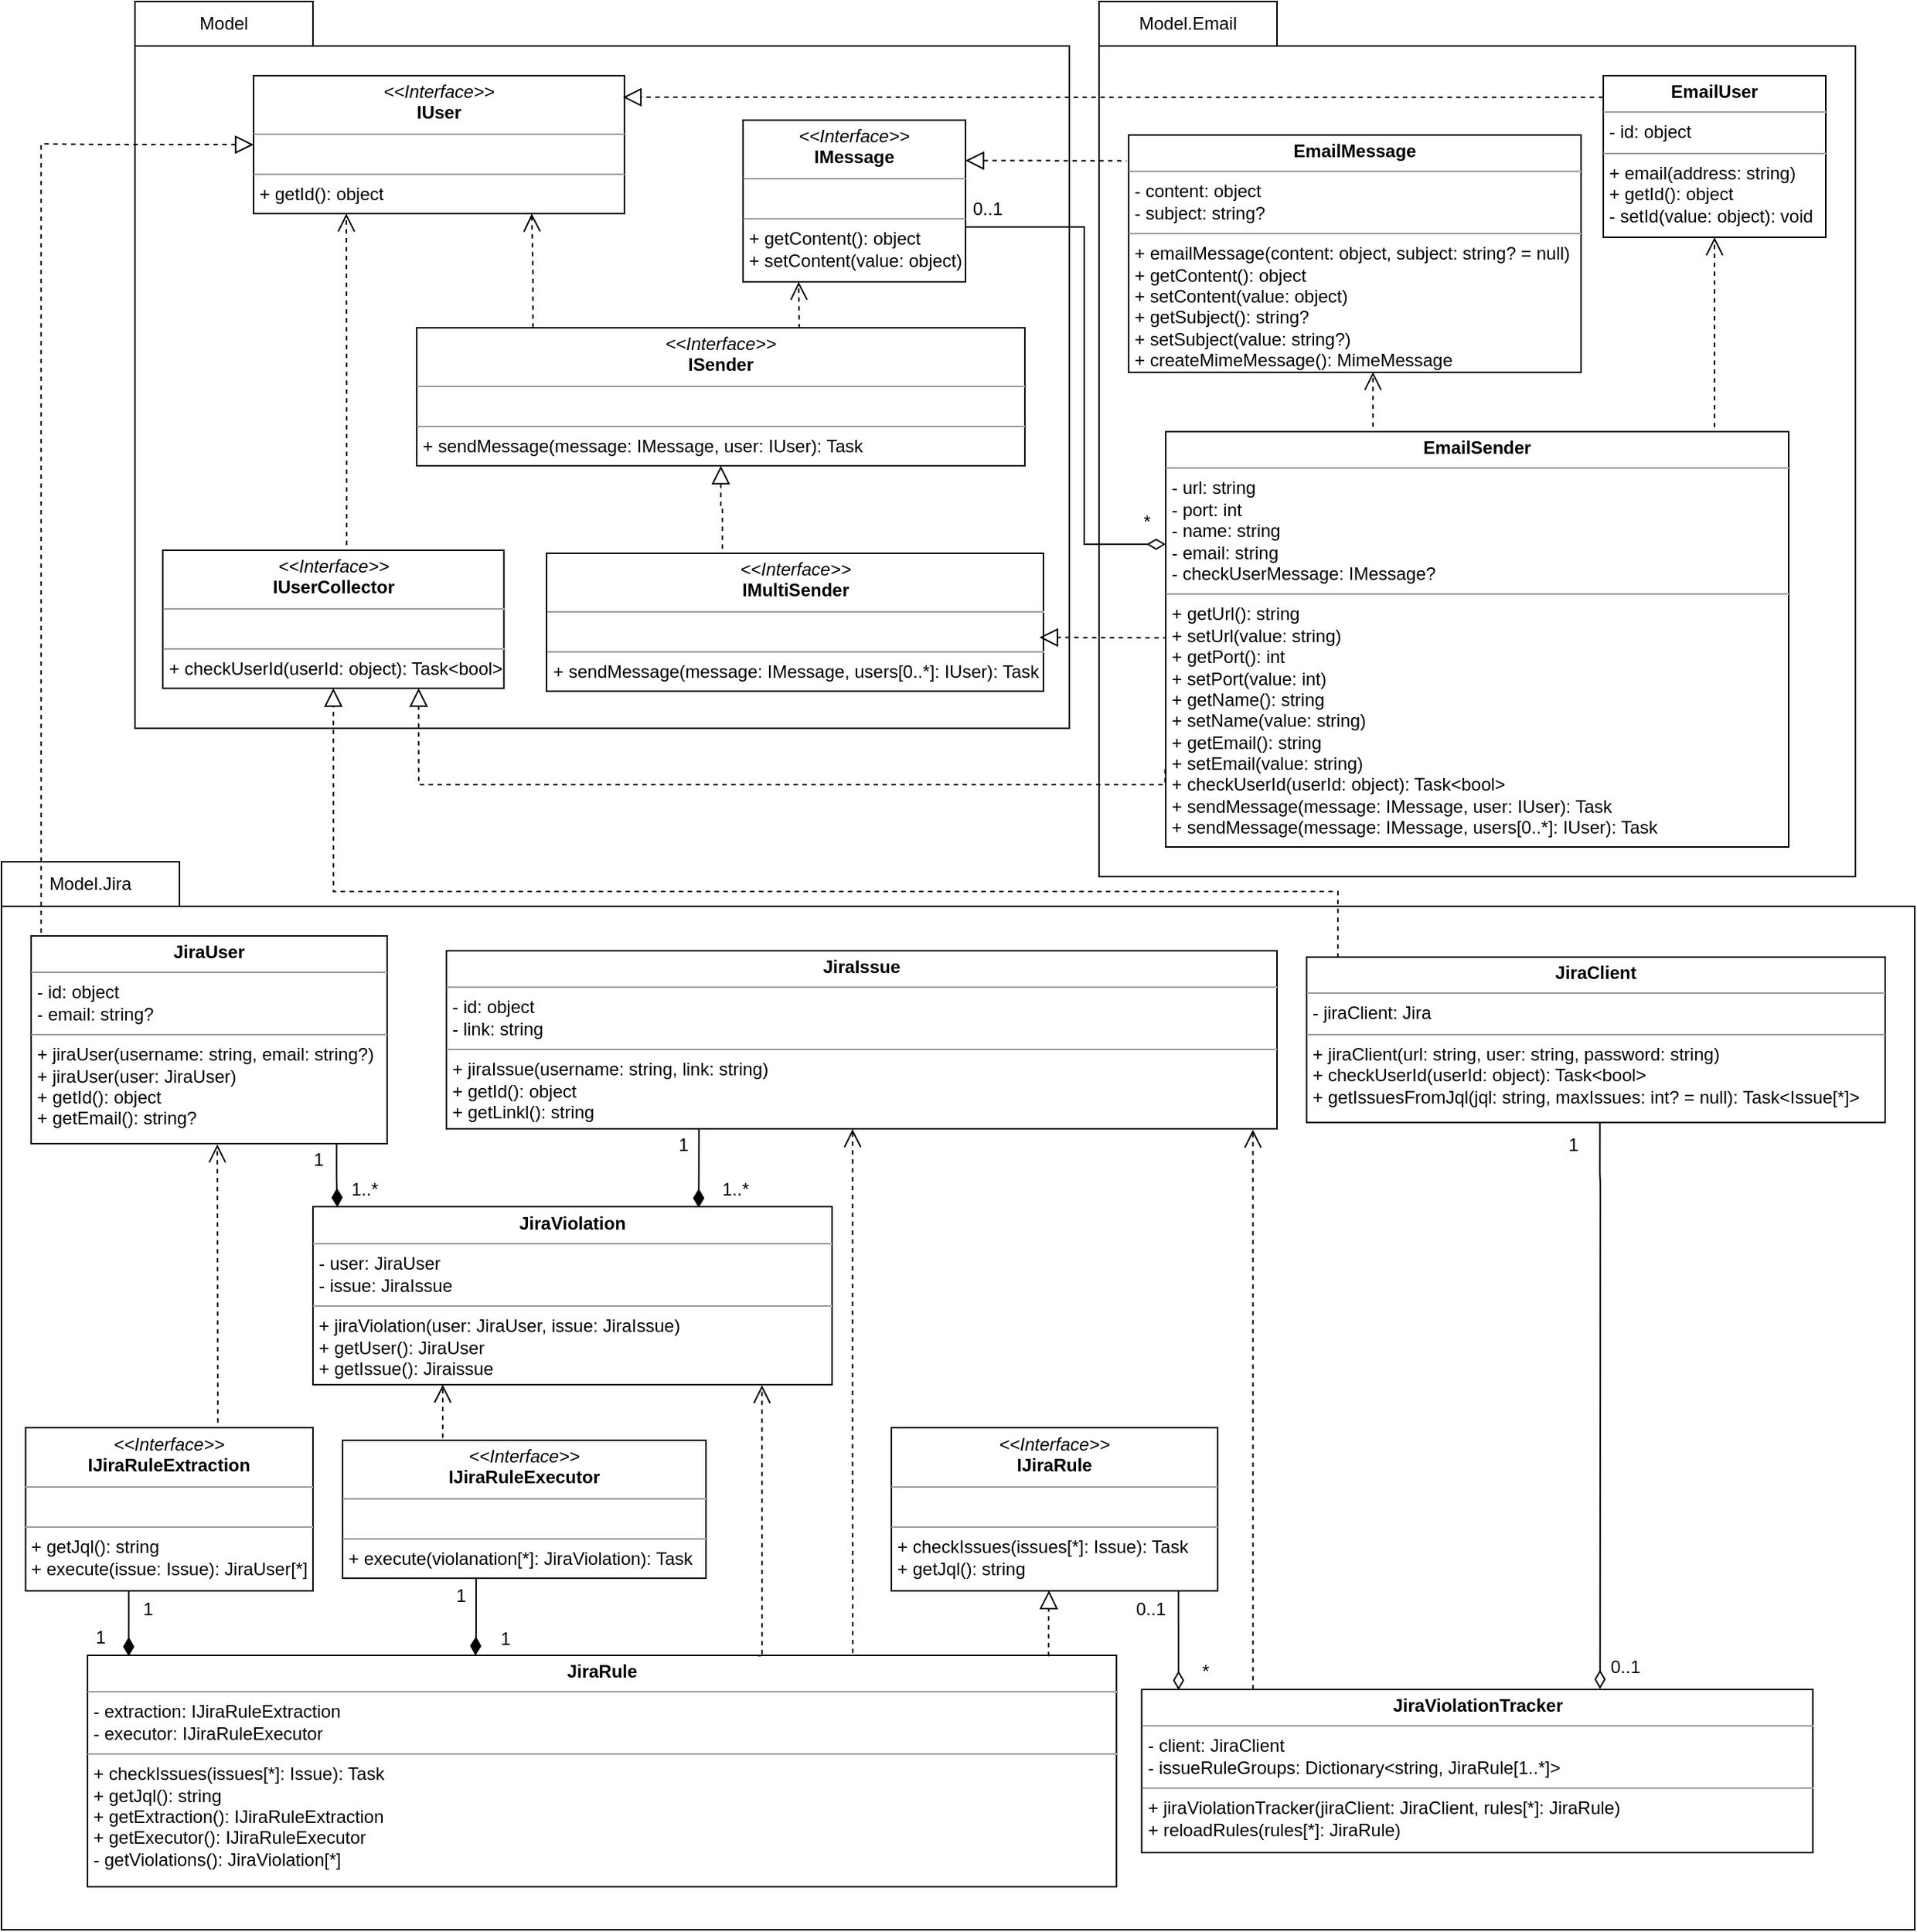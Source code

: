 <mxfile version="24.8.4" pages="2">
  <diagram name="Class" id="PvWQCgipOb04KkR0g_U6">
    <mxGraphModel dx="2183" dy="1213" grid="1" gridSize="10" guides="1" tooltips="1" connect="1" arrows="1" fold="1" page="1" pageScale="1" pageWidth="850" pageHeight="1100" background="none" math="0" shadow="0">
      <root>
        <mxCell id="0" />
        <mxCell id="1" parent="0" />
        <mxCell id="QXMNaVoATPhFiI3h_s9G-3" value="Model.Jira" style="rounded=0;whiteSpace=wrap;html=1;fillColor=default;" vertex="1" parent="1">
          <mxGeometry x="20" y="600" width="120" height="30" as="geometry" />
        </mxCell>
        <mxCell id="M7qBrIGJbLVV2UQd1HQU-116" value="" style="rounded=0;whiteSpace=wrap;html=1;gradientColor=none;fillStyle=zigzag-line;fillColor=none;" parent="1" vertex="1">
          <mxGeometry x="760" y="50" width="510" height="560" as="geometry" />
        </mxCell>
        <mxCell id="M7qBrIGJbLVV2UQd1HQU-115" value="" style="rounded=0;whiteSpace=wrap;html=1;gradientColor=none;fillStyle=zigzag-line;fillColor=none;" parent="1" vertex="1">
          <mxGeometry x="110" y="50" width="630" height="460" as="geometry" />
        </mxCell>
        <mxCell id="M7qBrIGJbLVV2UQd1HQU-154" value="" style="rounded=0;whiteSpace=wrap;html=1;fillStyle=zigzag-line;fillColor=none;" parent="1" vertex="1">
          <mxGeometry x="20" y="630" width="1290" height="690" as="geometry" />
        </mxCell>
        <mxCell id="5d2195bd80daf111-20" value="&lt;p style=&quot;margin:0px;margin-top:4px;text-align:center;&quot;&gt;&lt;b&gt;EmailMessage&lt;/b&gt;&lt;/p&gt;&lt;hr size=&quot;1&quot;&gt;&lt;p style=&quot;margin:0px;margin-left:4px;&quot;&gt;- content: object&lt;br&gt;- subject: string?&lt;/p&gt;&lt;hr size=&quot;1&quot;&gt;&lt;p style=&quot;margin: 0px 0px 0px 4px;&quot;&gt;+&amp;nbsp;&lt;span style=&quot;background-color: initial; text-align: center;&quot;&gt;emailMessage(&lt;/span&gt;&lt;span style=&quot;background-color: initial;&quot;&gt;content: object, subject:&amp;nbsp;&lt;/span&gt;&lt;span style=&quot;text-align: center; background-color: initial;&quot;&gt;string?&lt;/span&gt;&lt;span style=&quot;background-color: initial;&quot;&gt;&amp;nbsp;= null&lt;/span&gt;&lt;span style=&quot;background-color: initial; text-align: center;&quot;&gt;)&lt;/span&gt;&lt;/p&gt;&lt;p style=&quot;margin: 0px 0px 0px 4px;&quot;&gt;+ getContent(): object&lt;br&gt;&lt;/p&gt;&lt;p style=&quot;margin: 0px 0px 0px 4px;&quot;&gt;+ setContent(value: object)&lt;/p&gt;&lt;p style=&quot;margin: 0px 0px 0px 4px;&quot;&gt;+ getSubject(): string?&lt;br&gt;&lt;/p&gt;&lt;p style=&quot;margin: 0px 0px 0px 4px;&quot;&gt;+ setSubject(value:&amp;nbsp;&lt;span style=&quot;background-color: initial;&quot;&gt;string?&lt;/span&gt;&lt;span style=&quot;background-color: initial;&quot;&gt;)&lt;/span&gt;&lt;/p&gt;&lt;p style=&quot;margin: 0px 0px 0px 4px;&quot;&gt;+ createMimeMessage(): MimeMessage&lt;/p&gt;" style="verticalAlign=top;align=left;overflow=fill;fontSize=12;fontFamily=Helvetica;html=1;rounded=0;shadow=0;comic=0;labelBackgroundColor=none;strokeWidth=1" parent="1" vertex="1">
          <mxGeometry x="780" y="110" width="305" height="160" as="geometry" />
        </mxCell>
        <mxCell id="M7qBrIGJbLVV2UQd1HQU-99" style="edgeStyle=orthogonalEdgeStyle;rounded=0;orthogonalLoop=1;jettySize=auto;html=1;exitX=0.191;exitY=-0.002;exitDx=0;exitDy=0;entryX=0.75;entryY=1;entryDx=0;entryDy=0;endArrow=open;endFill=0;dashed=1;endSize=10;exitPerimeter=0;" parent="1" source="M7qBrIGJbLVV2UQd1HQU-5" target="5d2195bd80daf111-18" edge="1">
          <mxGeometry relative="1" as="geometry" />
        </mxCell>
        <mxCell id="M7qBrIGJbLVV2UQd1HQU-103" style="edgeStyle=orthogonalEdgeStyle;rounded=0;orthogonalLoop=1;jettySize=auto;html=1;exitX=0.629;exitY=0.004;exitDx=0;exitDy=0;entryX=0.25;entryY=1;entryDx=0;entryDy=0;endArrow=open;endFill=0;endSize=10;dashed=1;exitPerimeter=0;" parent="1" source="M7qBrIGJbLVV2UQd1HQU-5" target="M7qBrIGJbLVV2UQd1HQU-3" edge="1">
          <mxGeometry relative="1" as="geometry" />
        </mxCell>
        <mxCell id="M7qBrIGJbLVV2UQd1HQU-5" value="&lt;p style=&quot;margin:0px;margin-top:4px;text-align:center;&quot;&gt;&lt;i&gt;&amp;lt;&amp;lt;Interface&amp;gt;&amp;gt;&lt;/i&gt;&lt;br&gt;&lt;b&gt;ISender&lt;/b&gt;&lt;/p&gt;&lt;hr size=&quot;1&quot;&gt;&lt;p style=&quot;margin:0px;margin-left:4px;&quot;&gt;&lt;br&gt;&lt;/p&gt;&lt;hr size=&quot;1&quot;&gt;&lt;p style=&quot;margin:0px;margin-left:4px;&quot;&gt;+ sendMessage(message:&amp;nbsp;&lt;span style=&quot;background-color: initial;&quot;&gt;IMessage&lt;/span&gt;&lt;span style=&quot;background-color: initial;&quot;&gt;, user:&amp;nbsp;&lt;/span&gt;&lt;span style=&quot;background-color: initial;&quot;&gt;IUser&lt;/span&gt;&lt;span style=&quot;background-color: initial;&quot;&gt;): Task&lt;/span&gt;&lt;/p&gt;" style="verticalAlign=top;align=left;overflow=fill;fontSize=12;fontFamily=Helvetica;html=1;rounded=0;shadow=0;comic=0;labelBackgroundColor=none;strokeWidth=1" parent="1" vertex="1">
          <mxGeometry x="300" y="240" width="410" height="93" as="geometry" />
        </mxCell>
        <mxCell id="M7qBrIGJbLVV2UQd1HQU-106" style="edgeStyle=orthogonalEdgeStyle;rounded=0;orthogonalLoop=1;jettySize=auto;html=1;exitX=1;exitY=0.25;exitDx=0;exitDy=0;entryX=-0.005;entryY=0.109;entryDx=0;entryDy=0;endArrow=none;endFill=0;startArrow=block;startFill=0;dashed=1;endSize=6;startSize=10;entryPerimeter=0;" parent="1" source="M7qBrIGJbLVV2UQd1HQU-3" target="5d2195bd80daf111-20" edge="1">
          <mxGeometry relative="1" as="geometry" />
        </mxCell>
        <mxCell id="M7qBrIGJbLVV2UQd1HQU-117" style="edgeStyle=orthogonalEdgeStyle;rounded=0;orthogonalLoop=1;jettySize=auto;html=1;exitX=1;exitY=0.75;exitDx=0;exitDy=0;entryX=0;entryY=0.271;entryDx=0;entryDy=0;endArrow=diamondThin;endFill=0;endSize=10;entryPerimeter=0;" parent="1" source="M7qBrIGJbLVV2UQd1HQU-3" target="M7qBrIGJbLVV2UQd1HQU-21" edge="1">
          <mxGeometry relative="1" as="geometry">
            <Array as="points">
              <mxPoint x="670" y="172" />
              <mxPoint x="750" y="172" />
              <mxPoint x="750" y="386" />
            </Array>
          </mxGeometry>
        </mxCell>
        <mxCell id="M7qBrIGJbLVV2UQd1HQU-3" value="&lt;p style=&quot;margin:0px;margin-top:4px;text-align:center;&quot;&gt;&lt;i&gt;&amp;lt;&amp;lt;Interface&amp;gt;&amp;gt;&lt;/i&gt;&lt;br&gt;&lt;b&gt;IMessage&lt;/b&gt;&lt;/p&gt;&lt;hr size=&quot;1&quot;&gt;&lt;p style=&quot;margin:0px;margin-left:4px;&quot;&gt;&lt;br&gt;&lt;/p&gt;&lt;hr size=&quot;1&quot;&gt;&lt;p style=&quot;margin:0px;margin-left:4px;&quot;&gt;+ getContent(): object&lt;br&gt;&lt;/p&gt;&lt;p style=&quot;margin:0px;margin-left:4px;&quot;&gt;+ setContent(value:&amp;nbsp;&lt;span style=&quot;background-color: initial;&quot;&gt;object&lt;/span&gt;&lt;span style=&quot;background-color: initial;&quot;&gt;)&lt;/span&gt;&lt;/p&gt;" style="verticalAlign=top;align=left;overflow=fill;fontSize=12;fontFamily=Helvetica;html=1;rounded=0;shadow=0;comic=0;labelBackgroundColor=none;strokeWidth=1" parent="1" vertex="1">
          <mxGeometry x="520" y="100" width="150" height="109" as="geometry" />
        </mxCell>
        <mxCell id="M7qBrIGJbLVV2UQd1HQU-14" style="edgeStyle=orthogonalEdgeStyle;rounded=0;orthogonalLoop=1;jettySize=auto;html=1;exitX=0.354;exitY=0.032;exitDx=0;exitDy=0;entryX=0.5;entryY=1;entryDx=0;entryDy=0;dashed=1;endArrow=block;endFill=0;endSize=10;exitPerimeter=0;" parent="1" source="M7qBrIGJbLVV2UQd1HQU-9" target="M7qBrIGJbLVV2UQd1HQU-5" edge="1">
          <mxGeometry relative="1" as="geometry" />
        </mxCell>
        <mxCell id="M7qBrIGJbLVV2UQd1HQU-9" value="&lt;p style=&quot;margin:0px;margin-top:4px;text-align:center;&quot;&gt;&lt;i&gt;&amp;lt;&amp;lt;Interface&amp;gt;&amp;gt;&lt;/i&gt;&lt;br&gt;&lt;b&gt;IMultiSender&lt;/b&gt;&lt;/p&gt;&lt;hr size=&quot;1&quot;&gt;&lt;p style=&quot;margin:0px;margin-left:4px;&quot;&gt;&lt;br&gt;&lt;/p&gt;&lt;hr size=&quot;1&quot;&gt;&lt;p style=&quot;margin:0px;margin-left:4px;&quot;&gt;+ sendMessage(message:&amp;nbsp;&lt;span style=&quot;background-color: initial;&quot;&gt;IMessage&lt;/span&gt;&lt;span style=&quot;background-color: initial;&quot;&gt;, users&lt;/span&gt;&lt;span style=&quot;background-color: initial;&quot;&gt;[0..*]&lt;/span&gt;&lt;span style=&quot;background-color: initial;&quot;&gt;:&amp;nbsp;&lt;/span&gt;&lt;span style=&quot;background-color: initial;&quot;&gt;IUser&lt;/span&gt;&lt;span style=&quot;background-color: initial;&quot;&gt;): Task&lt;/span&gt;&lt;/p&gt;" style="verticalAlign=top;align=left;overflow=fill;fontSize=12;fontFamily=Helvetica;html=1;rounded=0;shadow=0;comic=0;labelBackgroundColor=none;strokeWidth=1" parent="1" vertex="1">
          <mxGeometry x="387.5" y="392" width="335" height="93" as="geometry" />
        </mxCell>
        <mxCell id="M7qBrIGJbLVV2UQd1HQU-34" style="edgeStyle=orthogonalEdgeStyle;rounded=0;orthogonalLoop=1;jettySize=auto;html=1;exitX=0.001;exitY=0.462;exitDx=0;exitDy=0;entryX=0.992;entryY=0.61;entryDx=0;entryDy=0;endArrow=block;endFill=0;endSize=10;dashed=1;entryPerimeter=0;exitPerimeter=0;" parent="1" source="M7qBrIGJbLVV2UQd1HQU-21" target="M7qBrIGJbLVV2UQd1HQU-9" edge="1">
          <mxGeometry relative="1" as="geometry">
            <Array as="points">
              <mxPoint x="810" y="449" />
              <mxPoint x="810" y="449" />
            </Array>
          </mxGeometry>
        </mxCell>
        <mxCell id="M7qBrIGJbLVV2UQd1HQU-112" style="edgeStyle=orthogonalEdgeStyle;rounded=0;orthogonalLoop=1;jettySize=auto;html=1;exitX=0.054;exitY=0.003;exitDx=0;exitDy=0;entryX=0.5;entryY=1;entryDx=0;entryDy=0;endArrow=block;endFill=0;dashed=1;endSize=10;exitPerimeter=0;" parent="1" source="M7qBrIGJbLVV2UQd1HQU-28" target="M7qBrIGJbLVV2UQd1HQU-1" edge="1">
          <mxGeometry relative="1" as="geometry">
            <Array as="points">
              <mxPoint x="921" y="620" />
              <mxPoint x="244" y="620" />
            </Array>
          </mxGeometry>
        </mxCell>
        <mxCell id="M7qBrIGJbLVV2UQd1HQU-143" style="edgeStyle=orthogonalEdgeStyle;rounded=0;orthogonalLoop=1;jettySize=auto;html=1;exitX=0.507;exitY=1.002;exitDx=0;exitDy=0;entryX=0.683;entryY=-0.003;entryDx=0;entryDy=0;endArrow=diamondThin;endFill=0;endSize=10;entryPerimeter=0;exitPerimeter=0;" parent="1" source="M7qBrIGJbLVV2UQd1HQU-28" target="M7qBrIGJbLVV2UQd1HQU-72" edge="1">
          <mxGeometry relative="1" as="geometry">
            <Array as="points">
              <mxPoint x="1098" y="810" />
              <mxPoint x="1098" y="810" />
              <mxPoint x="1098" y="818" />
              <mxPoint x="1098" y="818" />
            </Array>
          </mxGeometry>
        </mxCell>
        <mxCell id="M7qBrIGJbLVV2UQd1HQU-28" value="&lt;p style=&quot;margin:0px;margin-top:4px;text-align:center;&quot;&gt;&lt;b&gt;JiraClient&lt;/b&gt;&lt;/p&gt;&lt;hr size=&quot;1&quot;&gt;&lt;p style=&quot;margin:0px;margin-left:4px;&quot;&gt;- jiraClient: Jira&lt;br&gt;&lt;/p&gt;&lt;hr size=&quot;1&quot;&gt;&lt;p style=&quot;margin: 0px 0px 0px 4px;&quot;&gt;&lt;span style=&quot;background-color: initial;&quot;&gt;+ jiraClient(url: string, user:&amp;nbsp;&lt;/span&gt;&lt;span style=&quot;background-color: initial;&quot;&gt;string&lt;/span&gt;&lt;span style=&quot;background-color: initial;&quot;&gt;, password:&amp;nbsp;&lt;/span&gt;&lt;span style=&quot;background-color: initial;&quot;&gt;string&lt;/span&gt;&lt;span style=&quot;background-color: initial;&quot;&gt;)&lt;/span&gt;&lt;/p&gt;&lt;p style=&quot;margin: 0px 0px 0px 4px;&quot;&gt;+&amp;nbsp;&lt;span style=&quot;background-color: initial;&quot;&gt;checkUserId(userId:&amp;nbsp;&lt;/span&gt;&lt;span style=&quot;background-color: initial;&quot;&gt;object&lt;/span&gt;&lt;span style=&quot;background-color: initial;&quot;&gt;): Task&amp;lt;bool&amp;gt;&lt;/span&gt;&lt;/p&gt;&lt;p style=&quot;margin: 0px 0px 0px 4px;&quot;&gt;&lt;span style=&quot;background-color: initial;&quot;&gt;+&amp;nbsp;&lt;/span&gt;&lt;span style=&quot;background-color: initial;&quot;&gt;getIssuesFromJql(&lt;/span&gt;&lt;span style=&quot;background-color: initial;&quot;&gt;jql:&amp;nbsp;&lt;/span&gt;&lt;span style=&quot;background-color: initial;&quot;&gt;string&lt;/span&gt;&lt;span style=&quot;background-color: initial;&quot;&gt;,&lt;/span&gt;&lt;span style=&quot;background-color: initial;&quot;&gt;&amp;nbsp;maxIssues:&amp;nbsp;&lt;/span&gt;&lt;span style=&quot;background-color: initial;&quot;&gt;int?&lt;/span&gt;&lt;span style=&quot;background-color: initial;&quot;&gt;&amp;nbsp;= null):&amp;nbsp;&lt;/span&gt;&lt;span style=&quot;background-color: initial;&quot;&gt;Task&amp;lt;Issue[*]&amp;gt;&lt;/span&gt;&lt;/p&gt;" style="verticalAlign=top;align=left;overflow=fill;fontSize=12;fontFamily=Helvetica;html=1;rounded=0;shadow=0;comic=0;labelBackgroundColor=none;strokeWidth=1" parent="1" vertex="1">
          <mxGeometry x="900" y="664.25" width="390" height="111.5" as="geometry" />
        </mxCell>
        <mxCell id="5d2195bd80daf111-18" value="&lt;p style=&quot;margin:0px;margin-top:4px;text-align:center;&quot;&gt;&lt;i&gt;&amp;lt;&amp;lt;Interface&amp;gt;&amp;gt;&lt;/i&gt;&lt;br&gt;&lt;b&gt;IUser&lt;/b&gt;&lt;/p&gt;&lt;hr size=&quot;1&quot;&gt;&lt;p style=&quot;margin:0px;margin-left:4px;&quot;&gt;&lt;br&gt;&lt;/p&gt;&lt;hr size=&quot;1&quot;&gt;&lt;p style=&quot;margin:0px;margin-left:4px;&quot;&gt;+ getId(): object&lt;br&gt;&lt;/p&gt;" style="verticalAlign=top;align=left;overflow=fill;fontSize=12;fontFamily=Helvetica;html=1;rounded=0;shadow=0;comic=0;labelBackgroundColor=none;strokeWidth=1" parent="1" vertex="1">
          <mxGeometry x="190" y="70" width="250" height="93" as="geometry" />
        </mxCell>
        <mxCell id="M7qBrIGJbLVV2UQd1HQU-125" style="edgeStyle=orthogonalEdgeStyle;rounded=0;orthogonalLoop=1;jettySize=auto;html=1;exitX=0.858;exitY=0.998;exitDx=0;exitDy=0;entryX=0.047;entryY=0.003;entryDx=0;entryDy=0;endArrow=diamondThin;endFill=1;endSize=10;exitPerimeter=0;entryPerimeter=0;" parent="1" source="M7qBrIGJbLVV2UQd1HQU-37" target="M7qBrIGJbLVV2UQd1HQU-40" edge="1">
          <mxGeometry relative="1" as="geometry" />
        </mxCell>
        <mxCell id="M7qBrIGJbLVV2UQd1HQU-37" value="&lt;p style=&quot;margin:0px;margin-top:4px;text-align:center;&quot;&gt;&lt;b&gt;JiraUser&lt;/b&gt;&lt;/p&gt;&lt;hr size=&quot;1&quot;&gt;&lt;p style=&quot;margin:0px;margin-left:4px;&quot;&gt;- id: object&lt;br&gt;&lt;/p&gt;&lt;p style=&quot;margin:0px;margin-left:4px;&quot;&gt;- email: string?&lt;/p&gt;&lt;hr size=&quot;1&quot;&gt;&lt;p style=&quot;margin: 0px 0px 0px 4px;&quot;&gt;&lt;span style=&quot;background-color: initial;&quot;&gt;+ jiraUser(username: string, email: string?&lt;/span&gt;&lt;span style=&quot;background-color: initial;&quot;&gt;)&lt;/span&gt;&lt;/p&gt;&lt;p style=&quot;margin: 0px 0px 0px 4px;&quot;&gt;&lt;span style=&quot;background-color: initial;&quot;&gt;+ jiraUser(user: JiraUser&lt;/span&gt;&lt;span style=&quot;background-color: initial;&quot;&gt;)&lt;/span&gt;&lt;span style=&quot;background-color: initial;&quot;&gt;&lt;br&gt;&lt;/span&gt;&lt;/p&gt;&lt;p style=&quot;margin: 0px 0px 0px 4px;&quot;&gt;+ get&lt;span style=&quot;background-color: initial;&quot;&gt;Id(&lt;/span&gt;&lt;span style=&quot;background-color: initial;&quot;&gt;): object&lt;/span&gt;&lt;span style=&quot;background-color: initial;&quot;&gt;&lt;br&gt;&lt;/span&gt;&lt;/p&gt;&lt;p style=&quot;margin: 0px 0px 0px 4px;&quot;&gt;&lt;span style=&quot;background-color: initial;&quot;&gt;+&amp;nbsp;&lt;/span&gt;&lt;span style=&quot;background-color: initial;&quot;&gt;getEmail(&lt;/span&gt;&lt;span style=&quot;background-color: initial;&quot;&gt;): string?&lt;/span&gt;&lt;/p&gt;" style="verticalAlign=top;align=left;overflow=fill;fontSize=12;fontFamily=Helvetica;html=1;rounded=0;shadow=0;comic=0;labelBackgroundColor=none;strokeWidth=1" parent="1" vertex="1">
          <mxGeometry x="40.0" y="650" width="240" height="140" as="geometry" />
        </mxCell>
        <mxCell id="M7qBrIGJbLVV2UQd1HQU-40" value="&lt;p style=&quot;margin:0px;margin-top:4px;text-align:center;&quot;&gt;&lt;b&gt;JiraViolation&lt;/b&gt;&lt;/p&gt;&lt;hr size=&quot;1&quot;&gt;&lt;p style=&quot;margin:0px;margin-left:4px;&quot;&gt;- user: JiraUser&lt;br&gt;&lt;/p&gt;&lt;p style=&quot;margin:0px;margin-left:4px;&quot;&gt;- issue: JiraIssue&lt;/p&gt;&lt;hr size=&quot;1&quot;&gt;&lt;p style=&quot;margin: 0px 0px 0px 4px;&quot;&gt;&lt;span style=&quot;background-color: initial;&quot;&gt;+ jiraViolation(&lt;/span&gt;user: JiraUser&lt;span style=&quot;background-color: initial;&quot;&gt;,&amp;nbsp;&lt;/span&gt;issue: JiraIssue&lt;span style=&quot;background-color: initial;&quot;&gt;)&lt;/span&gt;&lt;/p&gt;&lt;p style=&quot;margin: 0px 0px 0px 4px;&quot;&gt;+ getUser&lt;span style=&quot;background-color: initial;&quot;&gt;(&lt;/span&gt;&lt;span style=&quot;background-color: initial;&quot;&gt;): JiraUser&lt;/span&gt;&lt;/p&gt;&lt;p style=&quot;margin: 0px 0px 0px 4px;&quot;&gt;&lt;span style=&quot;background-color: initial;&quot;&gt;+&amp;nbsp;&lt;/span&gt;&lt;span style=&quot;background-color: initial;&quot;&gt;getIssue(&lt;/span&gt;&lt;span style=&quot;background-color: initial;&quot;&gt;): Jiraissue&lt;/span&gt;&lt;/p&gt;" style="verticalAlign=top;align=left;overflow=fill;fontSize=12;fontFamily=Helvetica;html=1;rounded=0;shadow=0;comic=0;labelBackgroundColor=none;strokeWidth=1" parent="1" vertex="1">
          <mxGeometry x="230" y="832.5" width="350" height="120" as="geometry" />
        </mxCell>
        <mxCell id="M7qBrIGJbLVV2UQd1HQU-130" style="edgeStyle=orthogonalEdgeStyle;rounded=0;orthogonalLoop=1;jettySize=auto;html=1;exitX=0.315;exitY=0.008;exitDx=0;exitDy=0;entryX=0.25;entryY=1;entryDx=0;entryDy=0;endArrow=open;endFill=0;endSize=10;dashed=1;exitPerimeter=0;" parent="1" source="M7qBrIGJbLVV2UQd1HQU-59" target="M7qBrIGJbLVV2UQd1HQU-40" edge="1">
          <mxGeometry relative="1" as="geometry" />
        </mxCell>
        <mxCell id="M7qBrIGJbLVV2UQd1HQU-134" style="edgeStyle=orthogonalEdgeStyle;rounded=0;orthogonalLoop=1;jettySize=auto;html=1;exitX=0.409;exitY=0.998;exitDx=0;exitDy=0;entryX=0.377;entryY=0.001;entryDx=0;entryDy=0;endArrow=diamondThin;endFill=1;endSize=10;exitPerimeter=0;entryPerimeter=0;" parent="1" source="M7qBrIGJbLVV2UQd1HQU-59" target="M7qBrIGJbLVV2UQd1HQU-56" edge="1">
          <mxGeometry relative="1" as="geometry">
            <Array as="points">
              <mxPoint x="340" y="1120" />
              <mxPoint x="340" y="1120" />
            </Array>
          </mxGeometry>
        </mxCell>
        <mxCell id="M7qBrIGJbLVV2UQd1HQU-59" value="&lt;p style=&quot;margin:0px;margin-top:4px;text-align:center;&quot;&gt;&lt;i&gt;&amp;lt;&amp;lt;Interface&amp;gt;&amp;gt;&lt;/i&gt;&lt;br&gt;&lt;b&gt;IJiraRuleExecutor&lt;/b&gt;&lt;/p&gt;&lt;hr size=&quot;1&quot;&gt;&lt;p style=&quot;margin:0px;margin-left:4px;&quot;&gt;&lt;br&gt;&lt;/p&gt;&lt;hr size=&quot;1&quot;&gt;&lt;p style=&quot;margin:0px;margin-left:4px;&quot;&gt;+ execute(violanation&lt;span style=&quot;text-align: center; background-color: initial;&quot;&gt;[*]&lt;/span&gt;&lt;span style=&quot;background-color: initial;&quot;&gt;:&amp;nbsp;&lt;/span&gt;&lt;span style=&quot;background-color: initial; text-align: center;&quot;&gt;JiraViolation&lt;/span&gt;&lt;span style=&quot;background-color: initial;&quot;&gt;): Task&lt;/span&gt;&lt;/p&gt;" style="verticalAlign=top;align=left;overflow=fill;fontSize=12;fontFamily=Helvetica;html=1;rounded=0;shadow=0;comic=0;labelBackgroundColor=none;strokeWidth=1" parent="1" vertex="1">
          <mxGeometry x="250" y="990" width="245" height="93" as="geometry" />
        </mxCell>
        <mxCell id="M7qBrIGJbLVV2UQd1HQU-133" style="edgeStyle=orthogonalEdgeStyle;rounded=0;orthogonalLoop=1;jettySize=auto;html=1;exitX=0.7;exitY=0.002;exitDx=0;exitDy=0;entryX=0.523;entryY=1.004;entryDx=0;entryDy=0;dashed=1;endArrow=open;endFill=0;endSize=10;entryPerimeter=0;exitPerimeter=0;" parent="1" source="M7qBrIGJbLVV2UQd1HQU-60" target="M7qBrIGJbLVV2UQd1HQU-37" edge="1">
          <mxGeometry relative="1" as="geometry">
            <Array as="points">
              <mxPoint x="166" y="1034" />
              <mxPoint x="166" y="1034" />
            </Array>
          </mxGeometry>
        </mxCell>
        <mxCell id="M7qBrIGJbLVV2UQd1HQU-135" style="edgeStyle=orthogonalEdgeStyle;rounded=0;orthogonalLoop=1;jettySize=auto;html=1;exitX=0.359;exitY=0.997;exitDx=0;exitDy=0;entryX=0.04;entryY=0.004;entryDx=0;entryDy=0;endArrow=diamondThin;endFill=1;endSize=10;entryPerimeter=0;exitPerimeter=0;" parent="1" source="M7qBrIGJbLVV2UQd1HQU-60" target="M7qBrIGJbLVV2UQd1HQU-56" edge="1">
          <mxGeometry relative="1" as="geometry">
            <Array as="points" />
          </mxGeometry>
        </mxCell>
        <mxCell id="M7qBrIGJbLVV2UQd1HQU-60" value="&lt;p style=&quot;margin:0px;margin-top:4px;text-align:center;&quot;&gt;&lt;i&gt;&amp;lt;&amp;lt;Interface&amp;gt;&amp;gt;&lt;/i&gt;&lt;br&gt;&lt;b&gt;IJiraRule&lt;/b&gt;&lt;span style=&quot;background-color: initial; text-align: left;&quot;&gt;&lt;b&gt;Extraction&lt;/b&gt;&lt;/span&gt;&lt;/p&gt;&lt;hr size=&quot;1&quot;&gt;&lt;p style=&quot;margin:0px;margin-left:4px;&quot;&gt;&lt;br&gt;&lt;/p&gt;&lt;hr size=&quot;1&quot;&gt;&lt;p style=&quot;margin:0px;margin-left:4px;&quot;&gt;+ getJql(): string&lt;br&gt;+ execute(issue:&amp;nbsp;&lt;span style=&quot;text-align: center;&quot;&gt;I&lt;/span&gt;&lt;span style=&quot;text-align: center;&quot;&gt;ssue&lt;/span&gt;&lt;span style=&quot;background-color: initial;&quot;&gt;): JiraUser[*]&lt;/span&gt;&lt;/p&gt;" style="verticalAlign=top;align=left;overflow=fill;fontSize=12;fontFamily=Helvetica;html=1;rounded=0;shadow=0;comic=0;labelBackgroundColor=none;strokeWidth=1" parent="1" vertex="1">
          <mxGeometry x="36.25" y="981.5" width="193.75" height="110" as="geometry" />
        </mxCell>
        <mxCell id="M7qBrIGJbLVV2UQd1HQU-72" value="&lt;p style=&quot;margin:0px;margin-top:4px;text-align:center;&quot;&gt;&lt;b&gt;JiraViolationTracker&lt;/b&gt;&lt;br&gt;&lt;/p&gt;&lt;hr size=&quot;1&quot;&gt;&lt;p style=&quot;margin:0px;margin-left:4px;&quot;&gt;&lt;span style=&quot;background-color: initial;&quot;&gt;- client: JiraClient&lt;/span&gt;&lt;br&gt;&lt;/p&gt;&lt;p style=&quot;margin: 0px 0px 0px 4px;&quot;&gt;- issueRuleGroups: Dictionary&amp;lt;string, JiraRule[1..*]&amp;gt;&lt;/p&gt;&lt;hr size=&quot;1&quot;&gt;&lt;p style=&quot;margin: 0px 0px 0px 4px;&quot;&gt;&lt;span style=&quot;background-color: initial;&quot;&gt;+ j&lt;/span&gt;&lt;span style=&quot;text-align: center;&quot;&gt;iraViolationTracker&lt;/span&gt;&lt;span style=&quot;background-color: initial;&quot;&gt;(&lt;/span&gt;&lt;span style=&quot;background-color: initial;&quot;&gt;jiraClient:&amp;nbsp;&lt;/span&gt;&lt;span style=&quot;background-color: initial;&quot;&gt;JiraClient&lt;/span&gt;&lt;span style=&quot;background-color: initial;&quot;&gt;, rules[*]:&amp;nbsp;&lt;/span&gt;&lt;span style=&quot;background-color: initial;&quot;&gt;JiraRule&lt;/span&gt;&lt;span style=&quot;background-color: initial;&quot;&gt;)&lt;/span&gt;&lt;/p&gt;&lt;p style=&quot;margin: 0px 0px 0px 4px;&quot;&gt;+&amp;nbsp;&lt;span style=&quot;background-color: initial;&quot;&gt;reloadRules(rules[*]: JiraRule)&lt;/span&gt;&lt;/p&gt;" style="verticalAlign=top;align=left;overflow=fill;fontSize=12;fontFamily=Helvetica;html=1;rounded=0;shadow=0;comic=0;labelBackgroundColor=none;strokeWidth=1" parent="1" vertex="1">
          <mxGeometry x="788.75" y="1158" width="452.5" height="110" as="geometry" />
        </mxCell>
        <mxCell id="M7qBrIGJbLVV2UQd1HQU-110" style="edgeStyle=orthogonalEdgeStyle;rounded=0;orthogonalLoop=1;jettySize=auto;html=1;exitX=0.25;exitY=0;exitDx=0;exitDy=0;entryX=0.54;entryY=0.999;entryDx=0;entryDy=0;endArrow=open;endFill=0;dashed=1;endSize=10;entryPerimeter=0;" parent="1" source="M7qBrIGJbLVV2UQd1HQU-21" target="5d2195bd80daf111-20" edge="1">
          <mxGeometry relative="1" as="geometry">
            <Array as="points">
              <mxPoint x="945" y="366" />
            </Array>
          </mxGeometry>
        </mxCell>
        <mxCell id="M7qBrIGJbLVV2UQd1HQU-111" style="edgeStyle=orthogonalEdgeStyle;rounded=0;orthogonalLoop=1;jettySize=auto;html=1;exitX=0.75;exitY=0;exitDx=0;exitDy=0;entryX=0.5;entryY=1;entryDx=0;entryDy=0;endArrow=open;endFill=0;dashed=1;endSize=10;" parent="1" source="M7qBrIGJbLVV2UQd1HQU-21" target="M7qBrIGJbLVV2UQd1HQU-18" edge="1">
          <mxGeometry relative="1" as="geometry">
            <Array as="points">
              <mxPoint x="1175" y="320" />
            </Array>
          </mxGeometry>
        </mxCell>
        <mxCell id="M7qBrIGJbLVV2UQd1HQU-21" value="&lt;p style=&quot;margin:0px;margin-top:4px;text-align:center;&quot;&gt;&lt;b&gt;EmailSender&lt;/b&gt;&lt;/p&gt;&lt;hr size=&quot;1&quot;&gt;&lt;p style=&quot;margin:0px;margin-left:4px;&quot;&gt;- url: string&lt;br&gt;- port: int&lt;/p&gt;&lt;p style=&quot;margin:0px;margin-left:4px;&quot;&gt;- name: string&lt;/p&gt;&lt;p style=&quot;margin:0px;margin-left:4px;&quot;&gt;- email: string&lt;/p&gt;&lt;p style=&quot;margin:0px;margin-left:4px;&quot;&gt;- checkUserMessage: IMessage?&lt;/p&gt;&lt;hr size=&quot;1&quot;&gt;&lt;p style=&quot;margin: 0px 0px 0px 4px;&quot;&gt;&lt;span style=&quot;background-color: initial;&quot;&gt;+ getUrl(): string&lt;/span&gt;&lt;br&gt;&lt;/p&gt;&lt;p style=&quot;margin: 0px 0px 0px 4px;&quot;&gt;+ setUrl(value: string)&lt;/p&gt;&lt;p style=&quot;margin: 0px 0px 0px 4px;&quot;&gt;+ getPort(): int&lt;br&gt;&lt;/p&gt;&lt;p style=&quot;margin: 0px 0px 0px 4px;&quot;&gt;+ setPort(value: int&lt;span style=&quot;background-color: initial;&quot;&gt;)&lt;/span&gt;&lt;/p&gt;&lt;p style=&quot;margin: 0px 0px 0px 4px;&quot;&gt;&lt;span style=&quot;background-color: initial;&quot;&gt;+ getName(): string&lt;/span&gt;&lt;br&gt;&lt;/p&gt;&lt;p style=&quot;margin: 0px 0px 0px 4px;&quot;&gt;+ setName(value: string)&lt;/p&gt;&lt;p style=&quot;margin: 0px 0px 0px 4px;&quot;&gt;&lt;span style=&quot;background-color: initial;&quot;&gt;+ getEmail(): string&lt;/span&gt;&lt;br&gt;&lt;/p&gt;&lt;p style=&quot;margin: 0px 0px 0px 4px;&quot;&gt;+ setEmail(value: string)&lt;/p&gt;&lt;p style=&quot;margin: 0px 0px 0px 4px;&quot;&gt;+&amp;nbsp;&lt;span style=&quot;background-color: initial;&quot;&gt;checkUserId(userId:&amp;nbsp;&lt;/span&gt;&lt;span style=&quot;background-color: initial;&quot;&gt;object&lt;/span&gt;&lt;span style=&quot;background-color: initial;&quot;&gt;): Task&amp;lt;bool&amp;gt;&lt;/span&gt;&lt;/p&gt;&lt;p style=&quot;margin: 0px 0px 0px 4px;&quot;&gt;+ sendMessage(message:&amp;nbsp;&lt;span style=&quot;background-color: initial;&quot;&gt;IMessage&lt;/span&gt;&lt;span style=&quot;background-color: initial;&quot;&gt;, user:&amp;nbsp;&lt;/span&gt;&lt;span style=&quot;background-color: initial;&quot;&gt;IUser&lt;/span&gt;&lt;span style=&quot;background-color: initial;&quot;&gt;): Task&lt;/span&gt;&lt;br&gt;&lt;/p&gt;&lt;p style=&quot;margin: 0px 0px 0px 4px;&quot;&gt;+ sendMessage(message:&amp;nbsp;&lt;span style=&quot;background-color: initial;&quot;&gt;IMessage&lt;/span&gt;&lt;span style=&quot;background-color: initial;&quot;&gt;, users&lt;/span&gt;&lt;span style=&quot;background-color: initial;&quot;&gt;[0..*]&lt;/span&gt;&lt;span style=&quot;background-color: initial;&quot;&gt;:&amp;nbsp;&lt;/span&gt;&lt;span style=&quot;background-color: initial;&quot;&gt;IUser&lt;/span&gt;&lt;span style=&quot;background-color: initial;&quot;&gt;): Task&lt;/span&gt;&lt;/p&gt;" style="verticalAlign=top;align=left;overflow=fill;fontSize=12;fontFamily=Helvetica;html=1;rounded=0;shadow=0;comic=0;labelBackgroundColor=none;strokeWidth=1" parent="1" vertex="1">
          <mxGeometry x="805" y="310" width="420" height="280" as="geometry" />
        </mxCell>
        <mxCell id="M7qBrIGJbLVV2UQd1HQU-105" style="edgeStyle=orthogonalEdgeStyle;rounded=0;orthogonalLoop=1;jettySize=auto;html=1;exitX=-0.001;exitY=0.134;exitDx=0;exitDy=0;entryX=0.996;entryY=0.156;entryDx=0;entryDy=0;endArrow=block;endFill=0;dashed=1;endSize=10;entryPerimeter=0;exitPerimeter=0;" parent="1" source="M7qBrIGJbLVV2UQd1HQU-18" target="5d2195bd80daf111-18" edge="1">
          <mxGeometry relative="1" as="geometry">
            <Array as="points" />
          </mxGeometry>
        </mxCell>
        <mxCell id="M7qBrIGJbLVV2UQd1HQU-18" value="&lt;p style=&quot;margin:0px;margin-top:4px;text-align:center;&quot;&gt;&lt;b&gt;EmailUser&lt;/b&gt;&lt;/p&gt;&lt;hr size=&quot;1&quot;&gt;&lt;p style=&quot;margin:0px;margin-left:4px;&quot;&gt;- id: object&lt;br&gt;&lt;/p&gt;&lt;hr size=&quot;1&quot;&gt;&lt;p style=&quot;margin: 0px 0px 0px 4px;&quot;&gt;+ email(address:&amp;nbsp;&lt;span style=&quot;background-color: initial;&quot;&gt;string&lt;/span&gt;&lt;span style=&quot;background-color: initial;&quot;&gt;)&lt;/span&gt;&lt;/p&gt;&lt;p style=&quot;margin: 0px 0px 0px 4px;&quot;&gt;+ getId(): object&lt;br&gt;&lt;/p&gt;&lt;p style=&quot;margin: 0px 0px 0px 4px;&quot;&gt;- setId(value:&amp;nbsp;&lt;span style=&quot;background-color: initial;&quot;&gt;object&lt;/span&gt;&lt;span style=&quot;background-color: initial;&quot;&gt;): void&lt;/span&gt;&lt;/p&gt;" style="verticalAlign=top;align=left;overflow=fill;fontSize=12;fontFamily=Helvetica;html=1;rounded=0;shadow=0;comic=0;labelBackgroundColor=none;strokeWidth=1" parent="1" vertex="1">
          <mxGeometry x="1100" y="70" width="150" height="109" as="geometry" />
        </mxCell>
        <mxCell id="M7qBrIGJbLVV2UQd1HQU-124" style="edgeStyle=orthogonalEdgeStyle;rounded=0;orthogonalLoop=1;jettySize=auto;html=1;exitX=0.304;exitY=1;exitDx=0;exitDy=0;endArrow=diamondThin;endFill=1;endSize=10;entryX=0.743;entryY=0.006;entryDx=0;entryDy=0;entryPerimeter=0;exitPerimeter=0;" parent="1" source="M7qBrIGJbLVV2UQd1HQU-39" target="M7qBrIGJbLVV2UQd1HQU-40" edge="1">
          <mxGeometry relative="1" as="geometry">
            <mxPoint x="430" y="868.5" as="targetPoint" />
            <Array as="points">
              <mxPoint x="490" y="810" />
              <mxPoint x="490" y="810" />
            </Array>
          </mxGeometry>
        </mxCell>
        <mxCell id="M7qBrIGJbLVV2UQd1HQU-148" style="edgeStyle=orthogonalEdgeStyle;rounded=0;orthogonalLoop=1;jettySize=auto;html=1;exitX=0.971;exitY=1.005;exitDx=0;exitDy=0;dashed=1;endArrow=none;endFill=0;startArrow=open;startFill=0;startSize=10;exitPerimeter=0;entryX=0.166;entryY=-0.001;entryDx=0;entryDy=0;entryPerimeter=0;" parent="1" source="M7qBrIGJbLVV2UQd1HQU-39" target="M7qBrIGJbLVV2UQd1HQU-72" edge="1">
          <mxGeometry relative="1" as="geometry">
            <mxPoint x="801" y="1350" as="targetPoint" />
            <Array as="points">
              <mxPoint x="864" y="1158" />
              <mxPoint x="862" y="1158" />
            </Array>
          </mxGeometry>
        </mxCell>
        <mxCell id="M7qBrIGJbLVV2UQd1HQU-39" value="&lt;p style=&quot;margin:0px;margin-top:4px;text-align:center;&quot;&gt;&lt;b&gt;JiraIssue&lt;/b&gt;&lt;/p&gt;&lt;hr size=&quot;1&quot;&gt;&lt;p style=&quot;margin:0px;margin-left:4px;&quot;&gt;- id: object&lt;br&gt;&lt;/p&gt;&lt;p style=&quot;margin:0px;margin-left:4px;&quot;&gt;- link: string&lt;/p&gt;&lt;hr size=&quot;1&quot;&gt;&lt;p style=&quot;margin: 0px 0px 0px 4px;&quot;&gt;&lt;span style=&quot;background-color: initial;&quot;&gt;+ jiraIssue(username: string, link: string&lt;/span&gt;&lt;span style=&quot;background-color: initial;&quot;&gt;)&lt;/span&gt;&lt;/p&gt;&lt;p style=&quot;margin: 0px 0px 0px 4px;&quot;&gt;+ get&lt;span style=&quot;background-color: initial;&quot;&gt;Id(&lt;/span&gt;&lt;span style=&quot;background-color: initial;&quot;&gt;): object&lt;/span&gt;&lt;/p&gt;&lt;p style=&quot;margin: 0px 0px 0px 4px;&quot;&gt;&lt;span style=&quot;background-color: initial;&quot;&gt;+&amp;nbsp;&lt;/span&gt;&lt;span style=&quot;background-color: initial;&quot;&gt;getLinkl(&lt;/span&gt;&lt;span style=&quot;background-color: initial;&quot;&gt;): string&lt;/span&gt;&lt;/p&gt;" style="verticalAlign=top;align=left;overflow=fill;fontSize=12;fontFamily=Helvetica;html=1;rounded=0;shadow=0;comic=0;labelBackgroundColor=none;strokeWidth=1" parent="1" vertex="1">
          <mxGeometry x="320" y="660" width="560" height="120" as="geometry" />
        </mxCell>
        <mxCell id="M7qBrIGJbLVV2UQd1HQU-140" style="edgeStyle=orthogonalEdgeStyle;rounded=0;orthogonalLoop=1;jettySize=auto;html=1;exitX=0.88;exitY=1.003;exitDx=0;exitDy=0;endArrow=diamondThin;endFill=0;endSize=10;exitPerimeter=0;entryX=0.055;entryY=0.003;entryDx=0;entryDy=0;entryPerimeter=0;" parent="1" source="GE5FTfMtyfxrGbYJWKmK-1" target="M7qBrIGJbLVV2UQd1HQU-72" edge="1">
          <mxGeometry relative="1" as="geometry">
            <Array as="points" />
            <mxPoint x="690" y="1360" as="targetPoint" />
          </mxGeometry>
        </mxCell>
        <mxCell id="M7qBrIGJbLVV2UQd1HQU-56" value="&lt;p style=&quot;margin:0px;margin-top:4px;text-align:center;&quot;&gt;&lt;b&gt;JiraRule&lt;/b&gt;&lt;/p&gt;&lt;hr size=&quot;1&quot;&gt;&lt;p style=&quot;margin:0px;margin-left:4px;&quot;&gt;- extraction: IJiraRuleExtraction&lt;br&gt;&lt;/p&gt;&lt;p style=&quot;margin:0px;margin-left:4px;&quot;&gt;- executor: IJiraRuleExecutor&lt;/p&gt;&lt;hr size=&quot;1&quot;&gt;&lt;p style=&quot;margin: 0px 0px 0px 4px;&quot;&gt;&lt;span style=&quot;background-color: initial;&quot;&gt;+&amp;nbsp;&lt;/span&gt;&lt;span style=&quot;background-color: initial;&quot;&gt;checkIssues(issues&lt;/span&gt;&lt;span style=&quot;background-color: initial;&quot;&gt;[*]&lt;/span&gt;&lt;span style=&quot;background-color: initial;&quot;&gt;:&amp;nbsp;&lt;/span&gt;&lt;span style=&quot;background-color: initial;&quot;&gt;Issue): Task&lt;/span&gt;&lt;/p&gt;&lt;p style=&quot;margin: 0px 0px 0px 4px;&quot;&gt;+ get&lt;span style=&quot;background-color: initial;&quot;&gt;Jql(): string&lt;/span&gt;&lt;/p&gt;&lt;p style=&quot;margin: 0px 0px 0px 4px;&quot;&gt;&lt;span style=&quot;background-color: initial;&quot;&gt;+ getExtraction():&amp;nbsp;&lt;/span&gt;IJiraRule&lt;span style=&quot;background-color: initial; text-align: left;&quot;&gt;Extraction&lt;br&gt;+ &lt;/span&gt;&lt;span style=&quot;background-color: initial;&quot;&gt;get&lt;/span&gt;Executor&lt;span style=&quot;background-color: initial;&quot;&gt;():&amp;nbsp;&lt;/span&gt;IJiraRuleExecutor&lt;span style=&quot;background-color: initial;&quot;&gt;&lt;/span&gt;&lt;/p&gt;&lt;p style=&quot;margin: 0px 0px 0px 4px;&quot;&gt;&lt;span style=&quot;background-color: initial;&quot;&gt;-&amp;nbsp;&lt;/span&gt;&lt;span style=&quot;background-color: initial;&quot;&gt;getViolations():&amp;nbsp;&lt;/span&gt;&lt;span style=&quot;background-color: initial;&quot;&gt;JiraViolation[*]&lt;/span&gt;&lt;/p&gt;" style="verticalAlign=top;align=left;overflow=fill;fontSize=12;fontFamily=Helvetica;html=1;rounded=0;shadow=0;comic=0;labelBackgroundColor=none;strokeWidth=1" parent="1" vertex="1">
          <mxGeometry x="78" y="1135" width="693.74" height="156" as="geometry" />
        </mxCell>
        <mxCell id="M7qBrIGJbLVV2UQd1HQU-97" style="edgeStyle=orthogonalEdgeStyle;rounded=0;orthogonalLoop=1;jettySize=auto;html=1;exitX=0.539;exitY=-0.037;exitDx=0;exitDy=0;entryX=0.25;entryY=1;entryDx=0;entryDy=0;endArrow=open;endFill=0;dashed=1;endSize=10;exitPerimeter=0;" parent="1" source="M7qBrIGJbLVV2UQd1HQU-1" target="5d2195bd80daf111-18" edge="1">
          <mxGeometry relative="1" as="geometry" />
        </mxCell>
        <mxCell id="M7qBrIGJbLVV2UQd1HQU-107" value="" style="edgeStyle=orthogonalEdgeStyle;rounded=0;orthogonalLoop=1;jettySize=auto;html=1;exitX=-0.001;exitY=0.813;exitDx=0;exitDy=0;entryX=0.75;entryY=1;entryDx=0;entryDy=0;endArrow=block;endFill=0;dashed=1;endSize=10;exitPerimeter=0;" parent="1" source="M7qBrIGJbLVV2UQd1HQU-21" target="M7qBrIGJbLVV2UQd1HQU-1" edge="1">
          <mxGeometry relative="1" as="geometry">
            <mxPoint x="894" y="730" as="sourcePoint" />
            <mxPoint x="277" y="473" as="targetPoint" />
            <Array as="points">
              <mxPoint x="301" y="548" />
            </Array>
          </mxGeometry>
        </mxCell>
        <mxCell id="M7qBrIGJbLVV2UQd1HQU-1" value="&lt;p style=&quot;margin:0px;margin-top:4px;text-align:center;&quot;&gt;&lt;i&gt;&amp;lt;&amp;lt;Interface&amp;gt;&amp;gt;&lt;/i&gt;&lt;br&gt;&lt;b&gt;IUserCollector&lt;/b&gt;&lt;/p&gt;&lt;hr size=&quot;1&quot;&gt;&lt;p style=&quot;margin:0px;margin-left:4px;&quot;&gt;&lt;br&gt;&lt;/p&gt;&lt;hr size=&quot;1&quot;&gt;&lt;p style=&quot;margin:0px;margin-left:4px;&quot;&gt;+ checkUserId(userId:&amp;nbsp;&lt;span style=&quot;background-color: initial;&quot;&gt;object&lt;/span&gt;&lt;span style=&quot;background-color: initial;&quot;&gt;): Task&amp;lt;bool&amp;gt;&lt;/span&gt;&lt;/p&gt;" style="verticalAlign=top;align=left;overflow=fill;fontSize=12;fontFamily=Helvetica;html=1;rounded=0;shadow=0;comic=0;labelBackgroundColor=none;strokeWidth=1" parent="1" vertex="1">
          <mxGeometry x="128.75" y="390" width="230" height="93" as="geometry" />
        </mxCell>
        <mxCell id="M7qBrIGJbLVV2UQd1HQU-118" value="*" style="text;html=1;align=center;verticalAlign=middle;whiteSpace=wrap;rounded=0;" parent="1" vertex="1">
          <mxGeometry x="785" y="360" width="15" height="22" as="geometry" />
        </mxCell>
        <mxCell id="M7qBrIGJbLVV2UQd1HQU-119" value="0..1" style="text;html=1;align=center;verticalAlign=middle;whiteSpace=wrap;rounded=0;" parent="1" vertex="1">
          <mxGeometry x="670" y="150" width="30" height="19.5" as="geometry" />
        </mxCell>
        <mxCell id="M7qBrIGJbLVV2UQd1HQU-127" value="1" style="text;html=1;align=center;verticalAlign=middle;whiteSpace=wrap;rounded=0;" parent="1" vertex="1">
          <mxGeometry x="470" y="780" width="20" height="21.5" as="geometry" />
        </mxCell>
        <mxCell id="M7qBrIGJbLVV2UQd1HQU-128" value="1..*" style="text;html=1;align=center;verticalAlign=middle;whiteSpace=wrap;rounded=0;" parent="1" vertex="1">
          <mxGeometry x="250" y="810" width="30" height="22.5" as="geometry" />
        </mxCell>
        <mxCell id="M7qBrIGJbLVV2UQd1HQU-129" value="1" style="text;html=1;align=center;verticalAlign=middle;whiteSpace=wrap;rounded=0;" parent="1" vertex="1">
          <mxGeometry x="223.75" y="790" width="20" height="21.5" as="geometry" />
        </mxCell>
        <mxCell id="M7qBrIGJbLVV2UQd1HQU-136" value="1" style="text;html=1;align=center;verticalAlign=middle;whiteSpace=wrap;rounded=0;" parent="1" vertex="1">
          <mxGeometry x="320" y="1083" width="20" height="23" as="geometry" />
        </mxCell>
        <mxCell id="M7qBrIGJbLVV2UQd1HQU-137" value="1" style="text;html=1;align=center;verticalAlign=middle;whiteSpace=wrap;rounded=0;" parent="1" vertex="1">
          <mxGeometry x="350" y="1112.5" width="20" height="22.5" as="geometry" />
        </mxCell>
        <mxCell id="M7qBrIGJbLVV2UQd1HQU-138" value="1" style="text;html=1;align=center;verticalAlign=middle;whiteSpace=wrap;rounded=0;" parent="1" vertex="1">
          <mxGeometry x="78" y="1111" width="18" height="24" as="geometry" />
        </mxCell>
        <mxCell id="M7qBrIGJbLVV2UQd1HQU-139" value="1" style="text;html=1;align=center;verticalAlign=middle;whiteSpace=wrap;rounded=0;" parent="1" vertex="1">
          <mxGeometry x="108.75" y="1091.5" width="20" height="25" as="geometry" />
        </mxCell>
        <mxCell id="M7qBrIGJbLVV2UQd1HQU-141" value="0..1" style="text;html=1;align=center;verticalAlign=middle;whiteSpace=wrap;rounded=0;" parent="1" vertex="1">
          <mxGeometry x="780" y="1091.5" width="30" height="25" as="geometry" />
        </mxCell>
        <mxCell id="M7qBrIGJbLVV2UQd1HQU-142" value="*" style="text;html=1;align=center;verticalAlign=middle;whiteSpace=wrap;rounded=0;" parent="1" vertex="1">
          <mxGeometry x="822.5" y="1133" width="17.5" height="25" as="geometry" />
        </mxCell>
        <mxCell id="M7qBrIGJbLVV2UQd1HQU-144" value="0..1" style="text;html=1;align=center;verticalAlign=middle;whiteSpace=wrap;rounded=0;" parent="1" vertex="1">
          <mxGeometry x="1100" y="1130" width="30" height="25" as="geometry" />
        </mxCell>
        <mxCell id="M7qBrIGJbLVV2UQd1HQU-145" value="1" style="text;html=1;align=center;verticalAlign=middle;whiteSpace=wrap;rounded=0;" parent="1" vertex="1">
          <mxGeometry x="1070" y="780" width="20" height="21.5" as="geometry" />
        </mxCell>
        <mxCell id="M7qBrIGJbLVV2UQd1HQU-146" value="1..*" style="text;html=1;align=center;verticalAlign=middle;whiteSpace=wrap;rounded=0;" parent="1" vertex="1">
          <mxGeometry x="500" y="809" width="30" height="23.5" as="geometry" />
        </mxCell>
        <mxCell id="M7qBrIGJbLVV2UQd1HQU-155" value="" style="edgeStyle=orthogonalEdgeStyle;rounded=0;orthogonalLoop=1;jettySize=auto;html=1;exitX=0;exitY=0.5;exitDx=0;exitDy=0;startArrow=block;startFill=0;endArrow=none;endFill=0;startSize=10;dashed=1;entryX=0.028;entryY=-0.002;entryDx=0;entryDy=0;entryPerimeter=0;" parent="1" source="5d2195bd80daf111-18" target="M7qBrIGJbLVV2UQd1HQU-37" edge="1">
          <mxGeometry relative="1" as="geometry">
            <mxPoint x="318" y="140" as="sourcePoint" />
            <mxPoint x="130" y="650" as="targetPoint" />
            <Array as="points">
              <mxPoint x="92" y="117" />
              <mxPoint x="47" y="116" />
            </Array>
          </mxGeometry>
        </mxCell>
        <mxCell id="GE5FTfMtyfxrGbYJWKmK-1" value="&lt;p style=&quot;margin: 4px 0px 0px;&quot;&gt;&lt;i&gt;&amp;lt;&amp;lt;Interface&amp;gt;&amp;gt;&lt;/i&gt;&lt;br&gt;&lt;b&gt;IJiraRule&lt;/b&gt;&lt;/p&gt;&lt;hr size=&quot;1&quot;&gt;&lt;p style=&quot;margin:0px;margin-left:4px;&quot;&gt;&lt;br&gt;&lt;/p&gt;&lt;hr size=&quot;1&quot;&gt;&lt;p style=&quot;text-align: left; margin: 0px 0px 0px 4px;&quot;&gt;+ checkIssues(issues&lt;span style=&quot;background-color: initial;&quot;&gt;[*]&lt;/span&gt;&lt;span style=&quot;background-color: initial;&quot;&gt;:&amp;nbsp;&lt;/span&gt;&lt;span style=&quot;background-color: initial;&quot;&gt;Issue): Task&lt;/span&gt;&lt;/p&gt;&lt;p style=&quot;text-align: left; margin: 0px 0px 0px 4px;&quot;&gt;&lt;span style=&quot;background-color: initial;&quot;&gt;+ getJql(): string&lt;/span&gt;&lt;/p&gt;" style="verticalAlign=top;align=center;overflow=fill;fontSize=12;fontFamily=Helvetica;html=1;rounded=0;shadow=0;comic=0;labelBackgroundColor=none;strokeWidth=1" parent="1" vertex="1">
          <mxGeometry x="620" y="981.5" width="220" height="110" as="geometry" />
        </mxCell>
        <mxCell id="GE5FTfMtyfxrGbYJWKmK-3" value="" style="edgeStyle=orthogonalEdgeStyle;rounded=0;orthogonalLoop=1;jettySize=auto;html=1;entryX=0.483;entryY=0.998;entryDx=0;entryDy=0;endArrow=block;endFill=0;dashed=1;endSize=10;exitX=0.934;exitY=0.004;exitDx=0;exitDy=0;exitPerimeter=0;entryPerimeter=0;" parent="1" source="M7qBrIGJbLVV2UQd1HQU-56" target="GE5FTfMtyfxrGbYJWKmK-1" edge="1">
          <mxGeometry relative="1" as="geometry">
            <mxPoint x="1144" y="1314.5" as="sourcePoint" />
            <mxPoint x="280" y="1121.5" as="targetPoint" />
            <Array as="points" />
          </mxGeometry>
        </mxCell>
        <mxCell id="GE5FTfMtyfxrGbYJWKmK-4" style="edgeStyle=orthogonalEdgeStyle;rounded=0;orthogonalLoop=1;jettySize=auto;html=1;exitX=0.655;exitY=0.001;exitDx=0;exitDy=0;entryX=0.865;entryY=1.003;entryDx=0;entryDy=0;endArrow=open;endFill=0;endSize=10;dashed=1;exitPerimeter=0;entryPerimeter=0;" parent="1" source="M7qBrIGJbLVV2UQd1HQU-56" target="M7qBrIGJbLVV2UQd1HQU-40" edge="1">
          <mxGeometry relative="1" as="geometry">
            <mxPoint x="484" y="1039.5" as="sourcePoint" />
            <mxPoint x="484" y="998.5" as="targetPoint" />
            <Array as="points">
              <mxPoint x="530" y="1135" />
              <mxPoint x="533" y="1135" />
            </Array>
          </mxGeometry>
        </mxCell>
        <mxCell id="GE5FTfMtyfxrGbYJWKmK-5" style="edgeStyle=orthogonalEdgeStyle;rounded=0;orthogonalLoop=1;jettySize=auto;html=1;dashed=1;endArrow=none;endFill=0;startArrow=open;startFill=0;startSize=10;exitX=0.489;exitY=1.002;exitDx=0;exitDy=0;exitPerimeter=0;entryX=0.746;entryY=-0.004;entryDx=0;entryDy=0;entryPerimeter=0;" parent="1" source="M7qBrIGJbLVV2UQd1HQU-39" target="M7qBrIGJbLVV2UQd1HQU-56" edge="1">
          <mxGeometry relative="1" as="geometry">
            <mxPoint x="610" y="1190" as="targetPoint" />
            <Array as="points">
              <mxPoint x="594" y="996" />
              <mxPoint x="594" y="1174" />
            </Array>
            <mxPoint x="680" y="819" as="sourcePoint" />
          </mxGeometry>
        </mxCell>
        <mxCell id="QXMNaVoATPhFiI3h_s9G-1" value="Model" style="rounded=0;whiteSpace=wrap;html=1;fillColor=default;" vertex="1" parent="1">
          <mxGeometry x="110" y="20" width="120" height="30" as="geometry" />
        </mxCell>
        <mxCell id="QXMNaVoATPhFiI3h_s9G-2" value="Model.Email" style="rounded=0;whiteSpace=wrap;html=1;fillColor=default;" vertex="1" parent="1">
          <mxGeometry x="760" y="20" width="120" height="30" as="geometry" />
        </mxCell>
      </root>
    </mxGraphModel>
  </diagram>
  <diagram name="Sequence" id="Qm-CW7lG2u2PiqAjeXhO">
    <mxGraphModel dx="1050" dy="597" grid="1" gridSize="10" guides="1" tooltips="1" connect="1" arrows="1" fold="1" page="1" pageScale="1" pageWidth="850" pageHeight="1100" math="0" shadow="0">
      <root>
        <mxCell id="0" />
        <mxCell id="1" parent="0" />
        <mxCell id="gVNF3NikwQE1ZalJSSpd-6" value="&lt;div&gt;JiraRuleExtration&lt;/div&gt;" style="shape=umlLifeline;perimeter=lifelinePerimeter;whiteSpace=wrap;html=1;container=1;collapsible=0;recursiveResize=0;outlineConnect=0;rounded=1;shadow=0;comic=0;labelBackgroundColor=none;strokeWidth=1;fontFamily=Verdana;fontSize=12;align=center;" parent="1" vertex="1">
          <mxGeometry x="450" y="20" width="120" height="540" as="geometry" />
        </mxCell>
        <mxCell id="DYRL_JZSQu2P8z3fibKQ-9" value="" style="html=1;points=[];perimeter=orthogonalPerimeter;rounded=0;shadow=0;comic=0;labelBackgroundColor=none;strokeWidth=1;fontFamily=Verdana;fontSize=12;align=center;fillColor=default;" parent="gVNF3NikwQE1ZalJSSpd-6" vertex="1">
          <mxGeometry x="55" y="300" width="10" height="60" as="geometry" />
        </mxCell>
        <mxCell id="gVNF3NikwQE1ZalJSSpd-1" value="JiraClient" style="shape=umlLifeline;perimeter=lifelinePerimeter;whiteSpace=wrap;html=1;container=0;collapsible=0;recursiveResize=0;outlineConnect=0;rounded=1;shadow=0;comic=0;labelBackgroundColor=none;strokeWidth=1;fontFamily=Verdana;fontSize=12;align=center;" parent="1" vertex="1">
          <mxGeometry x="200" y="20" width="100" height="540" as="geometry" />
        </mxCell>
        <mxCell id="gVNF3NikwQE1ZalJSSpd-3" value="JiraServer" style="shape=umlLifeline;perimeter=lifelinePerimeter;whiteSpace=wrap;html=1;container=0;collapsible=0;recursiveResize=0;outlineConnect=0;rounded=1;shadow=0;comic=0;labelBackgroundColor=none;strokeWidth=1;fontFamily=Verdana;fontSize=12;align=center;" parent="1" vertex="1">
          <mxGeometry x="340" y="20" width="100" height="540" as="geometry" />
        </mxCell>
        <mxCell id="gVNF3NikwQE1ZalJSSpd-7" value="JiraRuleExecutor" style="shape=umlLifeline;perimeter=lifelinePerimeter;whiteSpace=wrap;html=1;container=1;collapsible=0;recursiveResize=0;outlineConnect=0;rounded=1;shadow=0;comic=0;labelBackgroundColor=none;strokeWidth=1;fontFamily=Verdana;fontSize=12;align=center;" parent="1" vertex="1">
          <mxGeometry x="580" y="20" width="140" height="540" as="geometry" />
        </mxCell>
        <mxCell id="DYRL_JZSQu2P8z3fibKQ-20" value="" style="html=1;points=[];perimeter=orthogonalPerimeter;rounded=0;shadow=0;comic=0;labelBackgroundColor=none;strokeWidth=1;fontFamily=Verdana;fontSize=12;align=center;fillColor=default;" parent="gVNF3NikwQE1ZalJSSpd-7" vertex="1">
          <mxGeometry x="65" y="420" width="10" height="60" as="geometry" />
        </mxCell>
        <mxCell id="gVNF3NikwQE1ZalJSSpd-9" value="JiraViolationTracker" style="shape=umlLifeline;perimeter=lifelinePerimeter;whiteSpace=wrap;html=1;container=0;collapsible=0;recursiveResize=0;outlineConnect=0;rounded=1;shadow=0;comic=0;labelBackgroundColor=none;strokeWidth=1;fontFamily=Verdana;fontSize=12;align=center;movable=1;resizable=1;rotatable=1;deletable=1;editable=1;locked=0;connectable=1;" parent="1" vertex="1">
          <mxGeometry x="10" y="20" width="140" height="540" as="geometry" />
        </mxCell>
        <mxCell id="gVNF3NikwQE1ZalJSSpd-10" value="" style="html=1;points=[];perimeter=orthogonalPerimeter;rounded=0;shadow=0;comic=0;labelBackgroundColor=none;strokeWidth=1;fontFamily=Verdana;fontSize=12;align=center;" parent="1" vertex="1">
          <mxGeometry x="75" y="160" width="10" height="280" as="geometry" />
        </mxCell>
        <mxCell id="DYRL_JZSQu2P8z3fibKQ-1" value="Получить issues из JQL" style="html=1;verticalAlign=bottom;endArrow=block;entryX=0;entryY=0.002;labelBackgroundColor=none;fontFamily=Verdana;fontSize=12;edgeStyle=elbowEdgeStyle;elbow=vertical;entryDx=0;entryDy=0;entryPerimeter=0;exitX=0.964;exitY=0.037;exitDx=0;exitDy=0;exitPerimeter=0;" parent="1" source="gVNF3NikwQE1ZalJSSpd-10" target="gVNF3NikwQE1ZalJSSpd-2" edge="1">
          <mxGeometry x="-0.057" relative="1" as="geometry">
            <mxPoint x="90" y="170" as="sourcePoint" />
            <mxPoint x="215" y="170" as="targetPoint" />
            <Array as="points">
              <mxPoint x="170" y="170" />
            </Array>
            <mxPoint as="offset" />
          </mxGeometry>
        </mxCell>
        <mxCell id="DYRL_JZSQu2P8z3fibKQ-4" value="Issues" style="html=1;verticalAlign=bottom;endArrow=open;dashed=1;endSize=8;labelBackgroundColor=none;fontFamily=Verdana;fontSize=12;edgeStyle=elbowEdgeStyle;elbow=vertical;exitX=0.004;exitY=1.001;exitDx=0;exitDy=0;exitPerimeter=0;entryX=1.003;entryY=0.357;entryDx=0;entryDy=0;entryPerimeter=0;" parent="1" source="gVNF3NikwQE1ZalJSSpd-2" target="gVNF3NikwQE1ZalJSSpd-10" edge="1">
          <mxGeometry relative="1" as="geometry">
            <mxPoint x="90" y="260" as="targetPoint" />
            <Array as="points">
              <mxPoint x="160" y="260" />
              <mxPoint x="190" y="260" />
            </Array>
            <mxPoint x="215" y="260" as="sourcePoint" />
          </mxGeometry>
        </mxCell>
        <mxCell id="DYRL_JZSQu2P8z3fibKQ-2" value="Отправить запрос" style="html=1;verticalAlign=bottom;endArrow=block;labelBackgroundColor=none;fontFamily=Verdana;fontSize=12;edgeStyle=elbowEdgeStyle;elbow=vertical;exitX=1.005;exitY=0.113;exitDx=0;exitDy=0;exitPerimeter=0;entryX=-0.004;entryY=0.001;entryDx=0;entryDy=0;entryPerimeter=0;" parent="1" source="gVNF3NikwQE1ZalJSSpd-2" target="gVNF3NikwQE1ZalJSSpd-4" edge="1">
          <mxGeometry relative="1" as="geometry">
            <mxPoint x="250" y="180" as="sourcePoint" />
            <Array as="points" />
            <mxPoint x="385" y="180" as="targetPoint" />
          </mxGeometry>
        </mxCell>
        <mxCell id="DYRL_JZSQu2P8z3fibKQ-3" value="Ответ сервера" style="html=1;verticalAlign=bottom;endArrow=open;dashed=1;endSize=8;labelBackgroundColor=none;fontFamily=Verdana;fontSize=12;edgeStyle=elbowEdgeStyle;elbow=horizontal;exitX=-0.003;exitY=1.001;exitDx=0;exitDy=0;exitPerimeter=0;entryX=1.003;entryY=0.776;entryDx=0;entryDy=0;entryPerimeter=0;" parent="1" source="gVNF3NikwQE1ZalJSSpd-4" target="gVNF3NikwQE1ZalJSSpd-2" edge="1">
          <mxGeometry relative="1" as="geometry">
            <mxPoint x="265" y="240" as="targetPoint" />
            <Array as="points">
              <mxPoint x="340" y="240" />
              <mxPoint x="370" y="240" />
            </Array>
            <mxPoint x="395" y="240" as="sourcePoint" />
          </mxGeometry>
        </mxCell>
        <mxCell id="gVNF3NikwQE1ZalJSSpd-2" value="" style="html=1;points=[];perimeter=orthogonalPerimeter;rounded=0;shadow=0;comic=0;labelBackgroundColor=none;strokeWidth=1;fontFamily=Verdana;fontSize=12;align=center;" parent="1" vertex="1">
          <mxGeometry x="245" y="170" width="10" height="90" as="geometry" />
        </mxCell>
        <mxCell id="gVNF3NikwQE1ZalJSSpd-4" value="" style="html=1;points=[];perimeter=orthogonalPerimeter;rounded=0;shadow=0;comic=0;labelBackgroundColor=none;strokeWidth=1;fontFamily=Verdana;fontSize=12;align=center;" parent="1" vertex="1">
          <mxGeometry x="385" y="180" width="10" height="60" as="geometry" />
        </mxCell>
        <mxCell id="DYRL_JZSQu2P8z3fibKQ-17" value="Получить нарушителей (violators) из issue" style="html=1;verticalAlign=bottom;endArrow=block;labelBackgroundColor=none;fontFamily=Verdana;fontSize=12;edgeStyle=elbowEdgeStyle;elbow=vertical;" parent="1" edge="1">
          <mxGeometry relative="1" as="geometry">
            <mxPoint x="85" y="320" as="sourcePoint" />
            <mxPoint x="505" y="320" as="targetPoint" />
            <Array as="points">
              <mxPoint x="300" y="320" />
            </Array>
          </mxGeometry>
        </mxCell>
        <mxCell id="DYRL_JZSQu2P8z3fibKQ-31" value="Нарушители (violators)" style="html=1;verticalAlign=bottom;endArrow=open;dashed=1;endSize=8;labelBackgroundColor=none;fontFamily=Verdana;fontSize=12;edgeStyle=elbowEdgeStyle;elbow=vertical;exitX=-0.007;exitY=0.997;exitDx=0;exitDy=0;exitPerimeter=0;" parent="1" edge="1">
          <mxGeometry relative="1" as="geometry">
            <mxPoint x="85" y="380" as="targetPoint" />
            <Array as="points">
              <mxPoint x="410" y="380" />
              <mxPoint x="440" y="380" />
            </Array>
            <mxPoint x="499.93" y="379.82" as="sourcePoint" />
          </mxGeometry>
        </mxCell>
        <mxCell id="DYRL_JZSQu2P8z3fibKQ-32" value="Произведения действий над нарушениями (violations)" style="html=1;verticalAlign=bottom;endArrow=open;labelBackgroundColor=none;fontFamily=Verdana;fontSize=12;edgeStyle=elbowEdgeStyle;elbow=vertical;endFill=0;entryX=0.003;entryY=0.001;entryDx=0;entryDy=0;entryPerimeter=0;" parent="1" target="DYRL_JZSQu2P8z3fibKQ-20" edge="1">
          <mxGeometry relative="1" as="geometry">
            <mxPoint x="84.996" y="440" as="sourcePoint" />
            <mxPoint x="650" y="440" as="targetPoint" />
            <Array as="points" />
            <mxPoint as="offset" />
          </mxGeometry>
        </mxCell>
        <mxCell id="DYRL_JZSQu2P8z3fibKQ-35" value="" style="rounded=0;whiteSpace=wrap;html=1;fillColor=none;" parent="1" vertex="1">
          <mxGeometry y="120" width="690" height="420" as="geometry" />
        </mxCell>
        <mxCell id="DYRL_JZSQu2P8z3fibKQ-36" value="loop" style="rounded=0;whiteSpace=wrap;html=1;" parent="1" vertex="1">
          <mxGeometry y="120" width="50" height="30" as="geometry" />
        </mxCell>
        <mxCell id="DYRL_JZSQu2P8z3fibKQ-38" value="Итерация группы правил (rules) по JQL" style="text;html=1;align=center;verticalAlign=middle;whiteSpace=wrap;rounded=0;fontStyle=1" parent="1" vertex="1">
          <mxGeometry x="50" y="120" width="250" height="30" as="geometry" />
        </mxCell>
        <mxCell id="DYRL_JZSQu2P8z3fibKQ-44" value="" style="group" parent="1" vertex="1" connectable="0">
          <mxGeometry x="10" y="270" width="680" height="380" as="geometry" />
        </mxCell>
        <mxCell id="DYRL_JZSQu2P8z3fibKQ-40" value="" style="rounded=0;whiteSpace=wrap;html=1;fillColor=none;" parent="DYRL_JZSQu2P8z3fibKQ-44" vertex="1">
          <mxGeometry width="670" height="260" as="geometry" />
        </mxCell>
        <mxCell id="DYRL_JZSQu2P8z3fibKQ-42" value="Итерация правил (rules) из группы" style="text;html=1;align=center;verticalAlign=middle;whiteSpace=wrap;rounded=0;fontStyle=1" parent="DYRL_JZSQu2P8z3fibKQ-44" vertex="1">
          <mxGeometry x="80" width="210" height="30" as="geometry" />
        </mxCell>
        <mxCell id="DYRL_JZSQu2P8z3fibKQ-41" value="loop" style="rounded=0;whiteSpace=wrap;html=1;" parent="DYRL_JZSQu2P8z3fibKQ-44" vertex="1">
          <mxGeometry width="50" height="30" as="geometry" />
        </mxCell>
        <mxCell id="DYRL_JZSQu2P8z3fibKQ-45" value="" style="group" parent="DYRL_JZSQu2P8z3fibKQ-44" vertex="1" connectable="0">
          <mxGeometry x="10" y="120" width="670" height="260" as="geometry" />
        </mxCell>
        <mxCell id="DYRL_JZSQu2P8z3fibKQ-46" value="" style="rounded=0;whiteSpace=wrap;html=1;fillColor=none;" parent="DYRL_JZSQu2P8z3fibKQ-45" vertex="1">
          <mxGeometry width="650" height="130" as="geometry" />
        </mxCell>
        <mxCell id="DYRL_JZSQu2P8z3fibKQ-47" value="Итерация нарушений (violations)" style="text;html=1;align=center;verticalAlign=middle;whiteSpace=wrap;rounded=0;fontStyle=1" parent="DYRL_JZSQu2P8z3fibKQ-45" vertex="1">
          <mxGeometry x="70" width="200" height="30" as="geometry" />
        </mxCell>
        <mxCell id="DYRL_JZSQu2P8z3fibKQ-48" value="loop" style="rounded=0;whiteSpace=wrap;html=1;" parent="DYRL_JZSQu2P8z3fibKQ-45" vertex="1">
          <mxGeometry width="50" height="30" as="geometry" />
        </mxCell>
      </root>
    </mxGraphModel>
  </diagram>
</mxfile>
